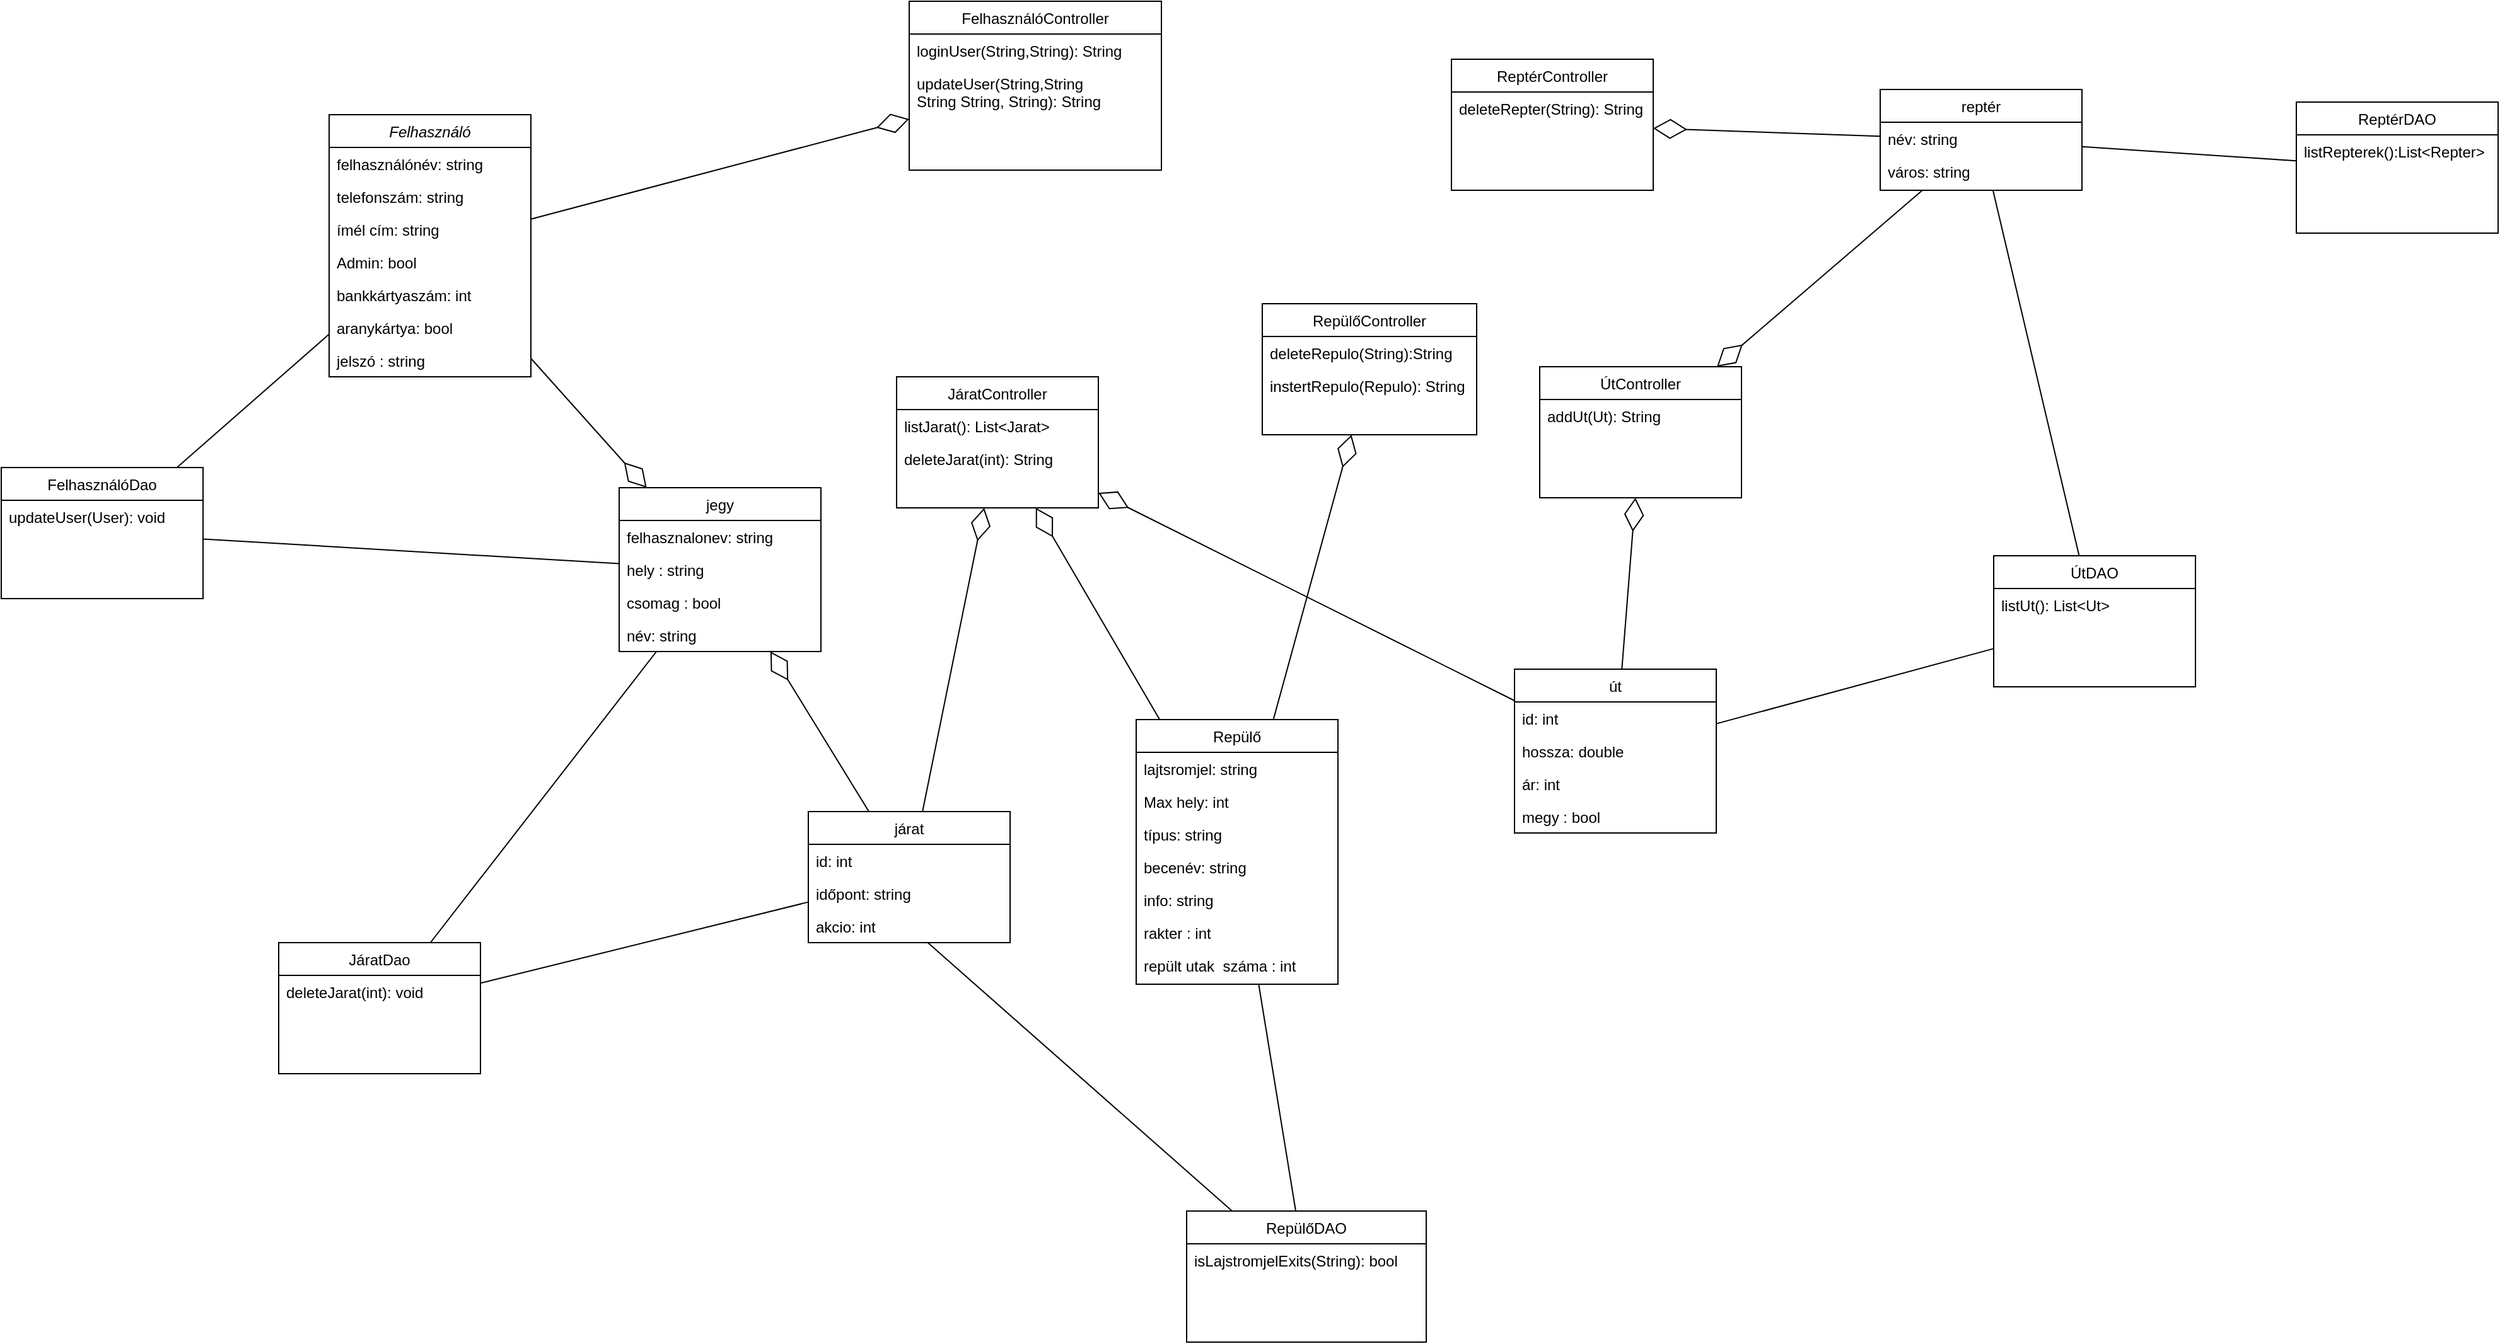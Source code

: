 <mxfile version="22.1.5" type="device">
  <diagram id="C5RBs43oDa-KdzZeNtuy" name="Page-1">
    <mxGraphModel dx="4364" dy="2477" grid="1" gridSize="10" guides="1" tooltips="1" connect="1" arrows="1" fold="1" page="1" pageScale="1" pageWidth="827" pageHeight="1169" math="0" shadow="0">
      <root>
        <mxCell id="WIyWlLk6GJQsqaUBKTNV-0" />
        <mxCell id="WIyWlLk6GJQsqaUBKTNV-1" parent="WIyWlLk6GJQsqaUBKTNV-0" />
        <object label="Felhasználó&#xa;" Admin="" id="zkfFHV4jXpPFQw0GAbJ--0">
          <mxCell style="swimlane;fontStyle=2;align=center;verticalAlign=top;childLayout=stackLayout;horizontal=1;startSize=26;horizontalStack=0;resizeParent=1;resizeLast=0;collapsible=1;marginBottom=0;rounded=0;shadow=0;strokeWidth=1;" parent="WIyWlLk6GJQsqaUBKTNV-1" vertex="1">
            <mxGeometry x="-770" y="-420" width="160" height="208" as="geometry">
              <mxRectangle x="220" y="120" width="160" height="26" as="alternateBounds" />
            </mxGeometry>
          </mxCell>
        </object>
        <mxCell id="zkfFHV4jXpPFQw0GAbJ--1" value="felhasználónév: string" style="text;align=left;verticalAlign=top;spacingLeft=4;spacingRight=4;overflow=hidden;rotatable=0;points=[[0,0.5],[1,0.5]];portConstraint=eastwest;" parent="zkfFHV4jXpPFQw0GAbJ--0" vertex="1">
          <mxGeometry y="26" width="160" height="26" as="geometry" />
        </mxCell>
        <mxCell id="zkfFHV4jXpPFQw0GAbJ--2" value="telefonszám: string" style="text;align=left;verticalAlign=top;spacingLeft=4;spacingRight=4;overflow=hidden;rotatable=0;points=[[0,0.5],[1,0.5]];portConstraint=eastwest;rounded=0;shadow=0;html=0;" parent="zkfFHV4jXpPFQw0GAbJ--0" vertex="1">
          <mxGeometry y="52" width="160" height="26" as="geometry" />
        </mxCell>
        <mxCell id="zkfFHV4jXpPFQw0GAbJ--3" value="ímél cím: string" style="text;align=left;verticalAlign=top;spacingLeft=4;spacingRight=4;overflow=hidden;rotatable=0;points=[[0,0.5],[1,0.5]];portConstraint=eastwest;rounded=0;shadow=0;html=0;" parent="zkfFHV4jXpPFQw0GAbJ--0" vertex="1">
          <mxGeometry y="78" width="160" height="26" as="geometry" />
        </mxCell>
        <mxCell id="N7Kw-lu5JVfZvZsSipMS-1" value="Admin: bool&#xa;" style="text;align=left;verticalAlign=top;spacingLeft=4;spacingRight=4;overflow=hidden;rotatable=0;points=[[0,0.5],[1,0.5]];portConstraint=eastwest;rounded=0;shadow=0;html=0;" parent="zkfFHV4jXpPFQw0GAbJ--0" vertex="1">
          <mxGeometry y="104" width="160" height="26" as="geometry" />
        </mxCell>
        <mxCell id="N7Kw-lu5JVfZvZsSipMS-4" value="bankkártyaszám: int" style="text;align=left;verticalAlign=top;spacingLeft=4;spacingRight=4;overflow=hidden;rotatable=0;points=[[0,0.5],[1,0.5]];portConstraint=eastwest;rounded=0;shadow=0;html=0;" parent="zkfFHV4jXpPFQw0GAbJ--0" vertex="1">
          <mxGeometry y="130" width="160" height="26" as="geometry" />
        </mxCell>
        <mxCell id="N7Kw-lu5JVfZvZsSipMS-5" value="aranykártya: bool" style="text;align=left;verticalAlign=top;spacingLeft=4;spacingRight=4;overflow=hidden;rotatable=0;points=[[0,0.5],[1,0.5]];portConstraint=eastwest;rounded=0;shadow=0;html=0;" parent="zkfFHV4jXpPFQw0GAbJ--0" vertex="1">
          <mxGeometry y="156" width="160" height="26" as="geometry" />
        </mxCell>
        <mxCell id="QP39OJ-Xoq1J0UfEZrGU-1" value="jelszó : string&#xa;" style="text;align=left;verticalAlign=top;spacingLeft=4;spacingRight=4;overflow=hidden;rotatable=0;points=[[0,0.5],[1,0.5]];portConstraint=eastwest;rounded=0;shadow=0;html=0;" parent="zkfFHV4jXpPFQw0GAbJ--0" vertex="1">
          <mxGeometry y="182" width="160" height="26" as="geometry" />
        </mxCell>
        <mxCell id="zkfFHV4jXpPFQw0GAbJ--17" value="Repülő" style="swimlane;fontStyle=0;align=center;verticalAlign=top;childLayout=stackLayout;horizontal=1;startSize=26;horizontalStack=0;resizeParent=1;resizeLast=0;collapsible=1;marginBottom=0;rounded=0;shadow=0;strokeWidth=1;" parent="WIyWlLk6GJQsqaUBKTNV-1" vertex="1">
          <mxGeometry x="-130" y="60" width="160" height="210" as="geometry">
            <mxRectangle x="550" y="140" width="160" height="26" as="alternateBounds" />
          </mxGeometry>
        </mxCell>
        <mxCell id="zkfFHV4jXpPFQw0GAbJ--18" value="lajtsromjel: string" style="text;align=left;verticalAlign=top;spacingLeft=4;spacingRight=4;overflow=hidden;rotatable=0;points=[[0,0.5],[1,0.5]];portConstraint=eastwest;" parent="zkfFHV4jXpPFQw0GAbJ--17" vertex="1">
          <mxGeometry y="26" width="160" height="26" as="geometry" />
        </mxCell>
        <mxCell id="zkfFHV4jXpPFQw0GAbJ--19" value="Max hely: int" style="text;align=left;verticalAlign=top;spacingLeft=4;spacingRight=4;overflow=hidden;rotatable=0;points=[[0,0.5],[1,0.5]];portConstraint=eastwest;rounded=0;shadow=0;html=0;" parent="zkfFHV4jXpPFQw0GAbJ--17" vertex="1">
          <mxGeometry y="52" width="160" height="26" as="geometry" />
        </mxCell>
        <mxCell id="zkfFHV4jXpPFQw0GAbJ--20" value="típus: string" style="text;align=left;verticalAlign=top;spacingLeft=4;spacingRight=4;overflow=hidden;rotatable=0;points=[[0,0.5],[1,0.5]];portConstraint=eastwest;rounded=0;shadow=0;html=0;" parent="zkfFHV4jXpPFQw0GAbJ--17" vertex="1">
          <mxGeometry y="78" width="160" height="26" as="geometry" />
        </mxCell>
        <mxCell id="zkfFHV4jXpPFQw0GAbJ--21" value="becenév: string" style="text;align=left;verticalAlign=top;spacingLeft=4;spacingRight=4;overflow=hidden;rotatable=0;points=[[0,0.5],[1,0.5]];portConstraint=eastwest;rounded=0;shadow=0;html=0;" parent="zkfFHV4jXpPFQw0GAbJ--17" vertex="1">
          <mxGeometry y="104" width="160" height="26" as="geometry" />
        </mxCell>
        <mxCell id="zkfFHV4jXpPFQw0GAbJ--22" value="info: string" style="text;align=left;verticalAlign=top;spacingLeft=4;spacingRight=4;overflow=hidden;rotatable=0;points=[[0,0.5],[1,0.5]];portConstraint=eastwest;rounded=0;shadow=0;html=0;" parent="zkfFHV4jXpPFQw0GAbJ--17" vertex="1">
          <mxGeometry y="130" width="160" height="26" as="geometry" />
        </mxCell>
        <mxCell id="QP39OJ-Xoq1J0UfEZrGU-2" value="rakter : int&#xa;" style="text;align=left;verticalAlign=top;spacingLeft=4;spacingRight=4;overflow=hidden;rotatable=0;points=[[0,0.5],[1,0.5]];portConstraint=eastwest;rounded=0;shadow=0;html=0;" parent="zkfFHV4jXpPFQw0GAbJ--17" vertex="1">
          <mxGeometry y="156" width="160" height="26" as="geometry" />
        </mxCell>
        <mxCell id="QP39OJ-Xoq1J0UfEZrGU-3" value="repült utak  száma : int" style="text;align=left;verticalAlign=top;spacingLeft=4;spacingRight=4;overflow=hidden;rotatable=0;points=[[0,0.5],[1,0.5]];portConstraint=eastwest;rounded=0;shadow=0;html=0;" parent="zkfFHV4jXpPFQw0GAbJ--17" vertex="1">
          <mxGeometry y="182" width="160" height="26" as="geometry" />
        </mxCell>
        <mxCell id="N7Kw-lu5JVfZvZsSipMS-8" value="reptér" style="swimlane;fontStyle=0;align=center;verticalAlign=top;childLayout=stackLayout;horizontal=1;startSize=26;horizontalStack=0;resizeParent=1;resizeLast=0;collapsible=1;marginBottom=0;rounded=0;shadow=0;strokeWidth=1;" parent="WIyWlLk6GJQsqaUBKTNV-1" vertex="1">
          <mxGeometry x="460" y="-440" width="160" height="80" as="geometry">
            <mxRectangle x="550" y="140" width="160" height="26" as="alternateBounds" />
          </mxGeometry>
        </mxCell>
        <mxCell id="N7Kw-lu5JVfZvZsSipMS-9" value="név: string" style="text;align=left;verticalAlign=top;spacingLeft=4;spacingRight=4;overflow=hidden;rotatable=0;points=[[0,0.5],[1,0.5]];portConstraint=eastwest;" parent="N7Kw-lu5JVfZvZsSipMS-8" vertex="1">
          <mxGeometry y="26" width="160" height="26" as="geometry" />
        </mxCell>
        <mxCell id="N7Kw-lu5JVfZvZsSipMS-10" value="város: string" style="text;align=left;verticalAlign=top;spacingLeft=4;spacingRight=4;overflow=hidden;rotatable=0;points=[[0,0.5],[1,0.5]];portConstraint=eastwest;rounded=0;shadow=0;html=0;" parent="N7Kw-lu5JVfZvZsSipMS-8" vertex="1">
          <mxGeometry y="52" width="160" height="26" as="geometry" />
        </mxCell>
        <mxCell id="N7Kw-lu5JVfZvZsSipMS-14" value="út" style="swimlane;fontStyle=0;align=center;verticalAlign=top;childLayout=stackLayout;horizontal=1;startSize=26;horizontalStack=0;resizeParent=1;resizeLast=0;collapsible=1;marginBottom=0;rounded=0;shadow=0;strokeWidth=1;" parent="WIyWlLk6GJQsqaUBKTNV-1" vertex="1">
          <mxGeometry x="170" y="20" width="160" height="130" as="geometry">
            <mxRectangle x="550" y="140" width="160" height="26" as="alternateBounds" />
          </mxGeometry>
        </mxCell>
        <mxCell id="N7Kw-lu5JVfZvZsSipMS-15" value="id: int" style="text;align=left;verticalAlign=top;spacingLeft=4;spacingRight=4;overflow=hidden;rotatable=0;points=[[0,0.5],[1,0.5]];portConstraint=eastwest;" parent="N7Kw-lu5JVfZvZsSipMS-14" vertex="1">
          <mxGeometry y="26" width="160" height="26" as="geometry" />
        </mxCell>
        <mxCell id="N7Kw-lu5JVfZvZsSipMS-22" value="hossza: double" style="text;align=left;verticalAlign=top;spacingLeft=4;spacingRight=4;overflow=hidden;rotatable=0;points=[[0,0.5],[1,0.5]];portConstraint=eastwest;rounded=0;shadow=0;html=0;" parent="N7Kw-lu5JVfZvZsSipMS-14" vertex="1">
          <mxGeometry y="52" width="160" height="26" as="geometry" />
        </mxCell>
        <mxCell id="eLPTRrKJCq9NfzN9wE2a-0" value="ár: int" style="text;align=left;verticalAlign=top;spacingLeft=4;spacingRight=4;overflow=hidden;rotatable=0;points=[[0,0.5],[1,0.5]];portConstraint=eastwest;rounded=0;shadow=0;html=0;" parent="N7Kw-lu5JVfZvZsSipMS-14" vertex="1">
          <mxGeometry y="78" width="160" height="26" as="geometry" />
        </mxCell>
        <mxCell id="bM-MFlDCfo8WqSkQfGu6-1" value="megy : bool" style="text;align=left;verticalAlign=top;spacingLeft=4;spacingRight=4;overflow=hidden;rotatable=0;points=[[0,0.5],[1,0.5]];portConstraint=eastwest;rounded=0;shadow=0;html=0;" parent="N7Kw-lu5JVfZvZsSipMS-14" vertex="1">
          <mxGeometry y="104" width="160" height="26" as="geometry" />
        </mxCell>
        <mxCell id="N7Kw-lu5JVfZvZsSipMS-17" value="járat" style="swimlane;fontStyle=0;align=center;verticalAlign=top;childLayout=stackLayout;horizontal=1;startSize=26;horizontalStack=0;resizeParent=1;resizeLast=0;collapsible=1;marginBottom=0;rounded=0;shadow=0;strokeWidth=1;" parent="WIyWlLk6GJQsqaUBKTNV-1" vertex="1">
          <mxGeometry x="-390" y="133" width="160" height="104" as="geometry">
            <mxRectangle x="550" y="140" width="160" height="26" as="alternateBounds" />
          </mxGeometry>
        </mxCell>
        <mxCell id="N7Kw-lu5JVfZvZsSipMS-18" value="id: int" style="text;align=left;verticalAlign=top;spacingLeft=4;spacingRight=4;overflow=hidden;rotatable=0;points=[[0,0.5],[1,0.5]];portConstraint=eastwest;" parent="N7Kw-lu5JVfZvZsSipMS-17" vertex="1">
          <mxGeometry y="26" width="160" height="26" as="geometry" />
        </mxCell>
        <mxCell id="N7Kw-lu5JVfZvZsSipMS-21" value="időpont: string" style="text;align=left;verticalAlign=top;spacingLeft=4;spacingRight=4;overflow=hidden;rotatable=0;points=[[0,0.5],[1,0.5]];portConstraint=eastwest;" parent="N7Kw-lu5JVfZvZsSipMS-17" vertex="1">
          <mxGeometry y="52" width="160" height="26" as="geometry" />
        </mxCell>
        <mxCell id="eLPTRrKJCq9NfzN9wE2a-1" value="akcio: int" style="text;align=left;verticalAlign=top;spacingLeft=4;spacingRight=4;overflow=hidden;rotatable=0;points=[[0,0.5],[1,0.5]];portConstraint=eastwest;" parent="N7Kw-lu5JVfZvZsSipMS-17" vertex="1">
          <mxGeometry y="78" width="160" height="26" as="geometry" />
        </mxCell>
        <mxCell id="N7Kw-lu5JVfZvZsSipMS-32" value="jegy" style="swimlane;fontStyle=0;align=center;verticalAlign=top;childLayout=stackLayout;horizontal=1;startSize=26;horizontalStack=0;resizeParent=1;resizeLast=0;collapsible=1;marginBottom=0;rounded=0;shadow=0;strokeWidth=1;" parent="WIyWlLk6GJQsqaUBKTNV-1" vertex="1">
          <mxGeometry x="-540" y="-124" width="160" height="130" as="geometry">
            <mxRectangle x="550" y="140" width="160" height="26" as="alternateBounds" />
          </mxGeometry>
        </mxCell>
        <mxCell id="N7Kw-lu5JVfZvZsSipMS-33" value="felhasznalonev: string" style="text;align=left;verticalAlign=top;spacingLeft=4;spacingRight=4;overflow=hidden;rotatable=0;points=[[0,0.5],[1,0.5]];portConstraint=eastwest;" parent="N7Kw-lu5JVfZvZsSipMS-32" vertex="1">
          <mxGeometry y="26" width="160" height="26" as="geometry" />
        </mxCell>
        <mxCell id="N7Kw-lu5JVfZvZsSipMS-36" value="hely : string" style="text;align=left;verticalAlign=top;spacingLeft=4;spacingRight=4;overflow=hidden;rotatable=0;points=[[0,0.5],[1,0.5]];portConstraint=eastwest;rounded=0;shadow=0;html=0;" parent="N7Kw-lu5JVfZvZsSipMS-32" vertex="1">
          <mxGeometry y="52" width="160" height="26" as="geometry" />
        </mxCell>
        <mxCell id="QP39OJ-Xoq1J0UfEZrGU-0" value="csomag : bool&#xa;" style="text;align=left;verticalAlign=top;spacingLeft=4;spacingRight=4;overflow=hidden;rotatable=0;points=[[0,0.5],[1,0.5]];portConstraint=eastwest;rounded=0;shadow=0;html=0;" parent="N7Kw-lu5JVfZvZsSipMS-32" vertex="1">
          <mxGeometry y="78" width="160" height="26" as="geometry" />
        </mxCell>
        <mxCell id="bM-MFlDCfo8WqSkQfGu6-0" value="név: string&#xa;" style="text;align=left;verticalAlign=top;spacingLeft=4;spacingRight=4;overflow=hidden;rotatable=0;points=[[0,0.5],[1,0.5]];portConstraint=eastwest;rounded=0;shadow=0;html=0;" parent="N7Kw-lu5JVfZvZsSipMS-32" vertex="1">
          <mxGeometry y="104" width="160" height="26" as="geometry" />
        </mxCell>
        <mxCell id="owiE6ttUkY50M9Iz4l0c-0" value="JáratController" style="swimlane;fontStyle=0;align=center;verticalAlign=top;childLayout=stackLayout;horizontal=1;startSize=26;horizontalStack=0;resizeParent=1;resizeLast=0;collapsible=1;marginBottom=0;rounded=0;shadow=0;strokeWidth=1;" vertex="1" parent="WIyWlLk6GJQsqaUBKTNV-1">
          <mxGeometry x="-320" y="-212" width="160" height="104" as="geometry">
            <mxRectangle x="550" y="140" width="160" height="26" as="alternateBounds" />
          </mxGeometry>
        </mxCell>
        <mxCell id="owiE6ttUkY50M9Iz4l0c-53" value="listJarat(): List&lt;Jarat&gt;" style="text;align=left;verticalAlign=top;spacingLeft=4;spacingRight=4;overflow=hidden;rotatable=0;points=[[0,0.5],[1,0.5]];portConstraint=eastwest;rounded=0;shadow=0;html=0;" vertex="1" parent="owiE6ttUkY50M9Iz4l0c-0">
          <mxGeometry y="26" width="160" height="26" as="geometry" />
        </mxCell>
        <mxCell id="owiE6ttUkY50M9Iz4l0c-54" value="deleteJarat(int): String" style="text;align=left;verticalAlign=top;spacingLeft=4;spacingRight=4;overflow=hidden;rotatable=0;points=[[0,0.5],[1,0.5]];portConstraint=eastwest;rounded=0;shadow=0;html=0;" vertex="1" parent="owiE6ttUkY50M9Iz4l0c-0">
          <mxGeometry y="52" width="160" height="26" as="geometry" />
        </mxCell>
        <mxCell id="owiE6ttUkY50M9Iz4l0c-4" value="FelhasználóController" style="swimlane;fontStyle=0;align=center;verticalAlign=top;childLayout=stackLayout;horizontal=1;startSize=26;horizontalStack=0;resizeParent=1;resizeLast=0;collapsible=1;marginBottom=0;rounded=0;shadow=0;strokeWidth=1;" vertex="1" parent="WIyWlLk6GJQsqaUBKTNV-1">
          <mxGeometry x="-310" y="-510" width="200" height="134" as="geometry">
            <mxRectangle x="550" y="140" width="160" height="26" as="alternateBounds" />
          </mxGeometry>
        </mxCell>
        <mxCell id="owiE6ttUkY50M9Iz4l0c-51" value="loginUser(String,String): String" style="text;align=left;verticalAlign=top;spacingLeft=4;spacingRight=4;overflow=hidden;rotatable=0;points=[[0,0.5],[1,0.5]];portConstraint=eastwest;rounded=0;shadow=0;html=0;" vertex="1" parent="owiE6ttUkY50M9Iz4l0c-4">
          <mxGeometry y="26" width="200" height="26" as="geometry" />
        </mxCell>
        <mxCell id="owiE6ttUkY50M9Iz4l0c-52" value="updateUser(String,String&#xa;String String, String): String" style="text;align=left;verticalAlign=top;spacingLeft=4;spacingRight=4;overflow=hidden;rotatable=0;points=[[0,0.5],[1,0.5]];portConstraint=eastwest;rounded=0;shadow=0;html=0;" vertex="1" parent="owiE6ttUkY50M9Iz4l0c-4">
          <mxGeometry y="52" width="200" height="38" as="geometry" />
        </mxCell>
        <mxCell id="owiE6ttUkY50M9Iz4l0c-5" value="RepülőController" style="swimlane;fontStyle=0;align=center;verticalAlign=top;childLayout=stackLayout;horizontal=1;startSize=26;horizontalStack=0;resizeParent=1;resizeLast=0;collapsible=1;marginBottom=0;rounded=0;shadow=0;strokeWidth=1;" vertex="1" parent="WIyWlLk6GJQsqaUBKTNV-1">
          <mxGeometry x="-30" y="-270" width="170" height="104" as="geometry">
            <mxRectangle x="550" y="140" width="160" height="26" as="alternateBounds" />
          </mxGeometry>
        </mxCell>
        <mxCell id="owiE6ttUkY50M9Iz4l0c-55" value="deleteRepulo(String):String" style="text;align=left;verticalAlign=top;spacingLeft=4;spacingRight=4;overflow=hidden;rotatable=0;points=[[0,0.5],[1,0.5]];portConstraint=eastwest;rounded=0;shadow=0;html=0;" vertex="1" parent="owiE6ttUkY50M9Iz4l0c-5">
          <mxGeometry y="26" width="170" height="26" as="geometry" />
        </mxCell>
        <mxCell id="owiE6ttUkY50M9Iz4l0c-56" value="instertRepulo(Repulo): String" style="text;align=left;verticalAlign=top;spacingLeft=4;spacingRight=4;overflow=hidden;rotatable=0;points=[[0,0.5],[1,0.5]];portConstraint=eastwest;rounded=0;shadow=0;html=0;" vertex="1" parent="owiE6ttUkY50M9Iz4l0c-5">
          <mxGeometry y="52" width="170" height="26" as="geometry" />
        </mxCell>
        <mxCell id="owiE6ttUkY50M9Iz4l0c-6" value="ÚtController" style="swimlane;fontStyle=0;align=center;verticalAlign=top;childLayout=stackLayout;horizontal=1;startSize=26;horizontalStack=0;resizeParent=1;resizeLast=0;collapsible=1;marginBottom=0;rounded=0;shadow=0;strokeWidth=1;" vertex="1" parent="WIyWlLk6GJQsqaUBKTNV-1">
          <mxGeometry x="190" y="-220" width="160" height="104" as="geometry">
            <mxRectangle x="550" y="140" width="160" height="26" as="alternateBounds" />
          </mxGeometry>
        </mxCell>
        <mxCell id="owiE6ttUkY50M9Iz4l0c-57" value="addUt(Ut): String" style="text;align=left;verticalAlign=top;spacingLeft=4;spacingRight=4;overflow=hidden;rotatable=0;points=[[0,0.5],[1,0.5]];portConstraint=eastwest;rounded=0;shadow=0;html=0;" vertex="1" parent="owiE6ttUkY50M9Iz4l0c-6">
          <mxGeometry y="26" width="160" height="26" as="geometry" />
        </mxCell>
        <mxCell id="owiE6ttUkY50M9Iz4l0c-8" value="ReptérController" style="swimlane;fontStyle=0;align=center;verticalAlign=top;childLayout=stackLayout;horizontal=1;startSize=26;horizontalStack=0;resizeParent=1;resizeLast=0;collapsible=1;marginBottom=0;rounded=0;shadow=0;strokeWidth=1;" vertex="1" parent="WIyWlLk6GJQsqaUBKTNV-1">
          <mxGeometry x="120" y="-464" width="160" height="104" as="geometry">
            <mxRectangle x="550" y="140" width="160" height="26" as="alternateBounds" />
          </mxGeometry>
        </mxCell>
        <mxCell id="owiE6ttUkY50M9Iz4l0c-58" value="deleteRepter(String): String" style="text;align=left;verticalAlign=top;spacingLeft=4;spacingRight=4;overflow=hidden;rotatable=0;points=[[0,0.5],[1,0.5]];portConstraint=eastwest;rounded=0;shadow=0;html=0;" vertex="1" parent="owiE6ttUkY50M9Iz4l0c-8">
          <mxGeometry y="26" width="160" height="26" as="geometry" />
        </mxCell>
        <mxCell id="owiE6ttUkY50M9Iz4l0c-9" value="FelhasználóDao" style="swimlane;fontStyle=0;align=center;verticalAlign=top;childLayout=stackLayout;horizontal=1;startSize=26;horizontalStack=0;resizeParent=1;resizeLast=0;collapsible=1;marginBottom=0;rounded=0;shadow=0;strokeWidth=1;" vertex="1" parent="WIyWlLk6GJQsqaUBKTNV-1">
          <mxGeometry x="-1030" y="-140" width="160" height="104" as="geometry">
            <mxRectangle x="550" y="140" width="160" height="26" as="alternateBounds" />
          </mxGeometry>
        </mxCell>
        <mxCell id="owiE6ttUkY50M9Iz4l0c-64" value="updateUser(User): void" style="text;align=left;verticalAlign=top;spacingLeft=4;spacingRight=4;overflow=hidden;rotatable=0;points=[[0,0.5],[1,0.5]];portConstraint=eastwest;rounded=0;shadow=0;html=0;" vertex="1" parent="owiE6ttUkY50M9Iz4l0c-9">
          <mxGeometry y="26" width="160" height="26" as="geometry" />
        </mxCell>
        <mxCell id="owiE6ttUkY50M9Iz4l0c-10" value="JáratDao" style="swimlane;fontStyle=0;align=center;verticalAlign=top;childLayout=stackLayout;horizontal=1;startSize=26;horizontalStack=0;resizeParent=1;resizeLast=0;collapsible=1;marginBottom=0;rounded=0;shadow=0;strokeWidth=1;" vertex="1" parent="WIyWlLk6GJQsqaUBKTNV-1">
          <mxGeometry x="-810" y="237" width="160" height="104" as="geometry">
            <mxRectangle x="550" y="140" width="160" height="26" as="alternateBounds" />
          </mxGeometry>
        </mxCell>
        <mxCell id="owiE6ttUkY50M9Iz4l0c-65" value="deleteJarat(int): void" style="text;align=left;verticalAlign=top;spacingLeft=4;spacingRight=4;overflow=hidden;rotatable=0;points=[[0,0.5],[1,0.5]];portConstraint=eastwest;" vertex="1" parent="owiE6ttUkY50M9Iz4l0c-10">
          <mxGeometry y="26" width="160" height="26" as="geometry" />
        </mxCell>
        <mxCell id="owiE6ttUkY50M9Iz4l0c-11" value="RepülőDAO" style="swimlane;fontStyle=0;align=center;verticalAlign=top;childLayout=stackLayout;horizontal=1;startSize=26;horizontalStack=0;resizeParent=1;resizeLast=0;collapsible=1;marginBottom=0;rounded=0;shadow=0;strokeWidth=1;" vertex="1" parent="WIyWlLk6GJQsqaUBKTNV-1">
          <mxGeometry x="-90" y="450" width="190" height="104" as="geometry">
            <mxRectangle x="550" y="140" width="160" height="26" as="alternateBounds" />
          </mxGeometry>
        </mxCell>
        <mxCell id="owiE6ttUkY50M9Iz4l0c-66" value="isLajstromjelExits(String): bool" style="text;align=left;verticalAlign=top;spacingLeft=4;spacingRight=4;overflow=hidden;rotatable=0;points=[[0,0.5],[1,0.5]];portConstraint=eastwest;rounded=0;shadow=0;html=0;" vertex="1" parent="owiE6ttUkY50M9Iz4l0c-11">
          <mxGeometry y="26" width="190" height="26" as="geometry" />
        </mxCell>
        <mxCell id="owiE6ttUkY50M9Iz4l0c-14" value="ÚtDAO" style="swimlane;fontStyle=0;align=center;verticalAlign=top;childLayout=stackLayout;horizontal=1;startSize=26;horizontalStack=0;resizeParent=1;resizeLast=0;collapsible=1;marginBottom=0;rounded=0;shadow=0;strokeWidth=1;" vertex="1" parent="WIyWlLk6GJQsqaUBKTNV-1">
          <mxGeometry x="550" y="-70" width="160" height="104" as="geometry">
            <mxRectangle x="550" y="140" width="160" height="26" as="alternateBounds" />
          </mxGeometry>
        </mxCell>
        <mxCell id="owiE6ttUkY50M9Iz4l0c-67" value="listUt(): List&lt;Ut&gt;" style="text;align=left;verticalAlign=top;spacingLeft=4;spacingRight=4;overflow=hidden;rotatable=0;points=[[0,0.5],[1,0.5]];portConstraint=eastwest;" vertex="1" parent="owiE6ttUkY50M9Iz4l0c-14">
          <mxGeometry y="26" width="160" height="26" as="geometry" />
        </mxCell>
        <mxCell id="owiE6ttUkY50M9Iz4l0c-15" value="ReptérDAO" style="swimlane;fontStyle=0;align=center;verticalAlign=top;childLayout=stackLayout;horizontal=1;startSize=26;horizontalStack=0;resizeParent=1;resizeLast=0;collapsible=1;marginBottom=0;rounded=0;shadow=0;strokeWidth=1;" vertex="1" parent="WIyWlLk6GJQsqaUBKTNV-1">
          <mxGeometry x="790" y="-430" width="160" height="104" as="geometry">
            <mxRectangle x="550" y="140" width="160" height="26" as="alternateBounds" />
          </mxGeometry>
        </mxCell>
        <mxCell id="owiE6ttUkY50M9Iz4l0c-68" value="listRepterek():List&lt;Repter&gt;" style="text;align=left;verticalAlign=top;spacingLeft=4;spacingRight=4;overflow=hidden;rotatable=0;points=[[0,0.5],[1,0.5]];portConstraint=eastwest;" vertex="1" parent="owiE6ttUkY50M9Iz4l0c-15">
          <mxGeometry y="26" width="160" height="26" as="geometry" />
        </mxCell>
        <mxCell id="owiE6ttUkY50M9Iz4l0c-23" value="" style="endArrow=diamondThin;endFill=0;endSize=24;html=1;rounded=0;" edge="1" parent="WIyWlLk6GJQsqaUBKTNV-1" source="zkfFHV4jXpPFQw0GAbJ--0" target="N7Kw-lu5JVfZvZsSipMS-32">
          <mxGeometry width="160" relative="1" as="geometry">
            <mxPoint x="-570" y="-282" as="sourcePoint" />
            <mxPoint x="-510" y="-286" as="targetPoint" />
          </mxGeometry>
        </mxCell>
        <mxCell id="owiE6ttUkY50M9Iz4l0c-24" value="" style="endArrow=diamondThin;endFill=0;endSize=24;html=1;rounded=0;" edge="1" parent="WIyWlLk6GJQsqaUBKTNV-1" source="N7Kw-lu5JVfZvZsSipMS-17" target="N7Kw-lu5JVfZvZsSipMS-32">
          <mxGeometry width="160" relative="1" as="geometry">
            <mxPoint x="-560" y="-272" as="sourcePoint" />
            <mxPoint x="-500" y="-276" as="targetPoint" />
          </mxGeometry>
        </mxCell>
        <mxCell id="owiE6ttUkY50M9Iz4l0c-36" value="" style="endArrow=none;html=1;rounded=0;" edge="1" parent="WIyWlLk6GJQsqaUBKTNV-1" source="owiE6ttUkY50M9Iz4l0c-11" target="eLPTRrKJCq9NfzN9wE2a-1">
          <mxGeometry width="50" height="50" relative="1" as="geometry">
            <mxPoint x="-170" y="260" as="sourcePoint" />
            <mxPoint x="-120" y="210" as="targetPoint" />
          </mxGeometry>
        </mxCell>
        <mxCell id="owiE6ttUkY50M9Iz4l0c-37" value="" style="endArrow=none;html=1;rounded=0;" edge="1" parent="WIyWlLk6GJQsqaUBKTNV-1" source="owiE6ttUkY50M9Iz4l0c-11" target="zkfFHV4jXpPFQw0GAbJ--17">
          <mxGeometry width="50" height="50" relative="1" as="geometry">
            <mxPoint x="-30" y="480" as="sourcePoint" />
            <mxPoint x="-110" y="220" as="targetPoint" />
          </mxGeometry>
        </mxCell>
        <mxCell id="owiE6ttUkY50M9Iz4l0c-38" value="" style="endArrow=none;html=1;rounded=0;" edge="1" parent="WIyWlLk6GJQsqaUBKTNV-1" source="owiE6ttUkY50M9Iz4l0c-10" target="N7Kw-lu5JVfZvZsSipMS-17">
          <mxGeometry width="50" height="50" relative="1" as="geometry">
            <mxPoint x="-150" y="280" as="sourcePoint" />
            <mxPoint x="-100" y="230" as="targetPoint" />
          </mxGeometry>
        </mxCell>
        <mxCell id="owiE6ttUkY50M9Iz4l0c-39" value="" style="endArrow=none;html=1;rounded=0;" edge="1" parent="WIyWlLk6GJQsqaUBKTNV-1" source="owiE6ttUkY50M9Iz4l0c-10" target="N7Kw-lu5JVfZvZsSipMS-32">
          <mxGeometry width="50" height="50" relative="1" as="geometry">
            <mxPoint x="-140" y="290" as="sourcePoint" />
            <mxPoint x="-90" y="240" as="targetPoint" />
          </mxGeometry>
        </mxCell>
        <mxCell id="owiE6ttUkY50M9Iz4l0c-40" value="" style="endArrow=none;html=1;rounded=0;" edge="1" parent="WIyWlLk6GJQsqaUBKTNV-1" source="owiE6ttUkY50M9Iz4l0c-9" target="zkfFHV4jXpPFQw0GAbJ--0">
          <mxGeometry width="50" height="50" relative="1" as="geometry">
            <mxPoint x="-130" y="300" as="sourcePoint" />
            <mxPoint x="-80" y="250" as="targetPoint" />
          </mxGeometry>
        </mxCell>
        <mxCell id="owiE6ttUkY50M9Iz4l0c-41" value="" style="endArrow=none;html=1;rounded=0;" edge="1" parent="WIyWlLk6GJQsqaUBKTNV-1" source="owiE6ttUkY50M9Iz4l0c-9" target="N7Kw-lu5JVfZvZsSipMS-32">
          <mxGeometry width="50" height="50" relative="1" as="geometry">
            <mxPoint x="-120" y="310" as="sourcePoint" />
            <mxPoint x="-70" y="260" as="targetPoint" />
          </mxGeometry>
        </mxCell>
        <mxCell id="owiE6ttUkY50M9Iz4l0c-42" value="" style="endArrow=none;html=1;rounded=0;" edge="1" parent="WIyWlLk6GJQsqaUBKTNV-1" source="owiE6ttUkY50M9Iz4l0c-14" target="N7Kw-lu5JVfZvZsSipMS-14">
          <mxGeometry width="50" height="50" relative="1" as="geometry">
            <mxPoint x="-110" y="320" as="sourcePoint" />
            <mxPoint x="-60" y="270" as="targetPoint" />
          </mxGeometry>
        </mxCell>
        <mxCell id="owiE6ttUkY50M9Iz4l0c-43" value="" style="endArrow=none;html=1;rounded=0;" edge="1" parent="WIyWlLk6GJQsqaUBKTNV-1" source="owiE6ttUkY50M9Iz4l0c-15" target="N7Kw-lu5JVfZvZsSipMS-8">
          <mxGeometry width="50" height="50" relative="1" as="geometry">
            <mxPoint x="470" y="-40" as="sourcePoint" />
            <mxPoint x="520" y="-90" as="targetPoint" />
          </mxGeometry>
        </mxCell>
        <mxCell id="owiE6ttUkY50M9Iz4l0c-44" value="" style="endArrow=none;html=1;rounded=0;" edge="1" parent="WIyWlLk6GJQsqaUBKTNV-1" source="owiE6ttUkY50M9Iz4l0c-14" target="N7Kw-lu5JVfZvZsSipMS-8">
          <mxGeometry width="50" height="50" relative="1" as="geometry">
            <mxPoint x="480" y="-30" as="sourcePoint" />
            <mxPoint x="530" y="-80" as="targetPoint" />
          </mxGeometry>
        </mxCell>
        <mxCell id="owiE6ttUkY50M9Iz4l0c-46" value="" style="endArrow=diamondThin;endFill=0;endSize=24;html=1;rounded=0;" edge="1" parent="WIyWlLk6GJQsqaUBKTNV-1" source="N7Kw-lu5JVfZvZsSipMS-14" target="owiE6ttUkY50M9Iz4l0c-6">
          <mxGeometry width="160" relative="1" as="geometry">
            <mxPoint x="-70" y="-170" as="sourcePoint" />
            <mxPoint x="90" y="-170" as="targetPoint" />
          </mxGeometry>
        </mxCell>
        <mxCell id="owiE6ttUkY50M9Iz4l0c-47" value="" style="endArrow=diamondThin;endFill=0;endSize=24;html=1;rounded=0;" edge="1" parent="WIyWlLk6GJQsqaUBKTNV-1" source="zkfFHV4jXpPFQw0GAbJ--17" target="owiE6ttUkY50M9Iz4l0c-5">
          <mxGeometry width="160" relative="1" as="geometry">
            <mxPoint x="-60" y="-160" as="sourcePoint" />
            <mxPoint x="100" y="-160" as="targetPoint" />
          </mxGeometry>
        </mxCell>
        <mxCell id="owiE6ttUkY50M9Iz4l0c-48" value="" style="endArrow=diamondThin;endFill=0;endSize=24;html=1;rounded=0;" edge="1" parent="WIyWlLk6GJQsqaUBKTNV-1" source="N7Kw-lu5JVfZvZsSipMS-17" target="owiE6ttUkY50M9Iz4l0c-0">
          <mxGeometry width="160" relative="1" as="geometry">
            <mxPoint x="-50" y="-150" as="sourcePoint" />
            <mxPoint x="110" y="-150" as="targetPoint" />
          </mxGeometry>
        </mxCell>
        <mxCell id="owiE6ttUkY50M9Iz4l0c-49" value="" style="endArrow=diamondThin;endFill=0;endSize=24;html=1;rounded=0;" edge="1" parent="WIyWlLk6GJQsqaUBKTNV-1" source="zkfFHV4jXpPFQw0GAbJ--0" target="owiE6ttUkY50M9Iz4l0c-4">
          <mxGeometry width="160" relative="1" as="geometry">
            <mxPoint x="-40" y="-140" as="sourcePoint" />
            <mxPoint x="120" y="-140" as="targetPoint" />
          </mxGeometry>
        </mxCell>
        <mxCell id="owiE6ttUkY50M9Iz4l0c-50" value="" style="endArrow=diamondThin;endFill=0;endSize=24;html=1;rounded=0;" edge="1" parent="WIyWlLk6GJQsqaUBKTNV-1" source="N7Kw-lu5JVfZvZsSipMS-8" target="owiE6ttUkY50M9Iz4l0c-8">
          <mxGeometry width="160" relative="1" as="geometry">
            <mxPoint x="-30" y="-130" as="sourcePoint" />
            <mxPoint x="130" y="-130" as="targetPoint" />
          </mxGeometry>
        </mxCell>
        <mxCell id="owiE6ttUkY50M9Iz4l0c-60" value="" style="endArrow=diamondThin;endFill=0;endSize=24;html=1;rounded=0;" edge="1" parent="WIyWlLk6GJQsqaUBKTNV-1" source="zkfFHV4jXpPFQw0GAbJ--17" target="owiE6ttUkY50M9Iz4l0c-0">
          <mxGeometry width="160" relative="1" as="geometry">
            <mxPoint x="130" y="-30" as="sourcePoint" />
            <mxPoint x="290" y="-30" as="targetPoint" />
          </mxGeometry>
        </mxCell>
        <mxCell id="owiE6ttUkY50M9Iz4l0c-62" value="" style="endArrow=diamondThin;endFill=0;endSize=24;html=1;rounded=0;" edge="1" parent="WIyWlLk6GJQsqaUBKTNV-1" source="N7Kw-lu5JVfZvZsSipMS-14" target="owiE6ttUkY50M9Iz4l0c-0">
          <mxGeometry width="160" relative="1" as="geometry">
            <mxPoint x="-17" y="70" as="sourcePoint" />
            <mxPoint x="13" y="-66" as="targetPoint" />
          </mxGeometry>
        </mxCell>
        <mxCell id="owiE6ttUkY50M9Iz4l0c-63" value="" style="endArrow=diamondThin;endFill=0;endSize=24;html=1;rounded=0;" edge="1" parent="WIyWlLk6GJQsqaUBKTNV-1" source="N7Kw-lu5JVfZvZsSipMS-8" target="owiE6ttUkY50M9Iz4l0c-6">
          <mxGeometry width="160" relative="1" as="geometry">
            <mxPoint x="-7" y="80" as="sourcePoint" />
            <mxPoint x="23" y="-56" as="targetPoint" />
          </mxGeometry>
        </mxCell>
      </root>
    </mxGraphModel>
  </diagram>
</mxfile>
